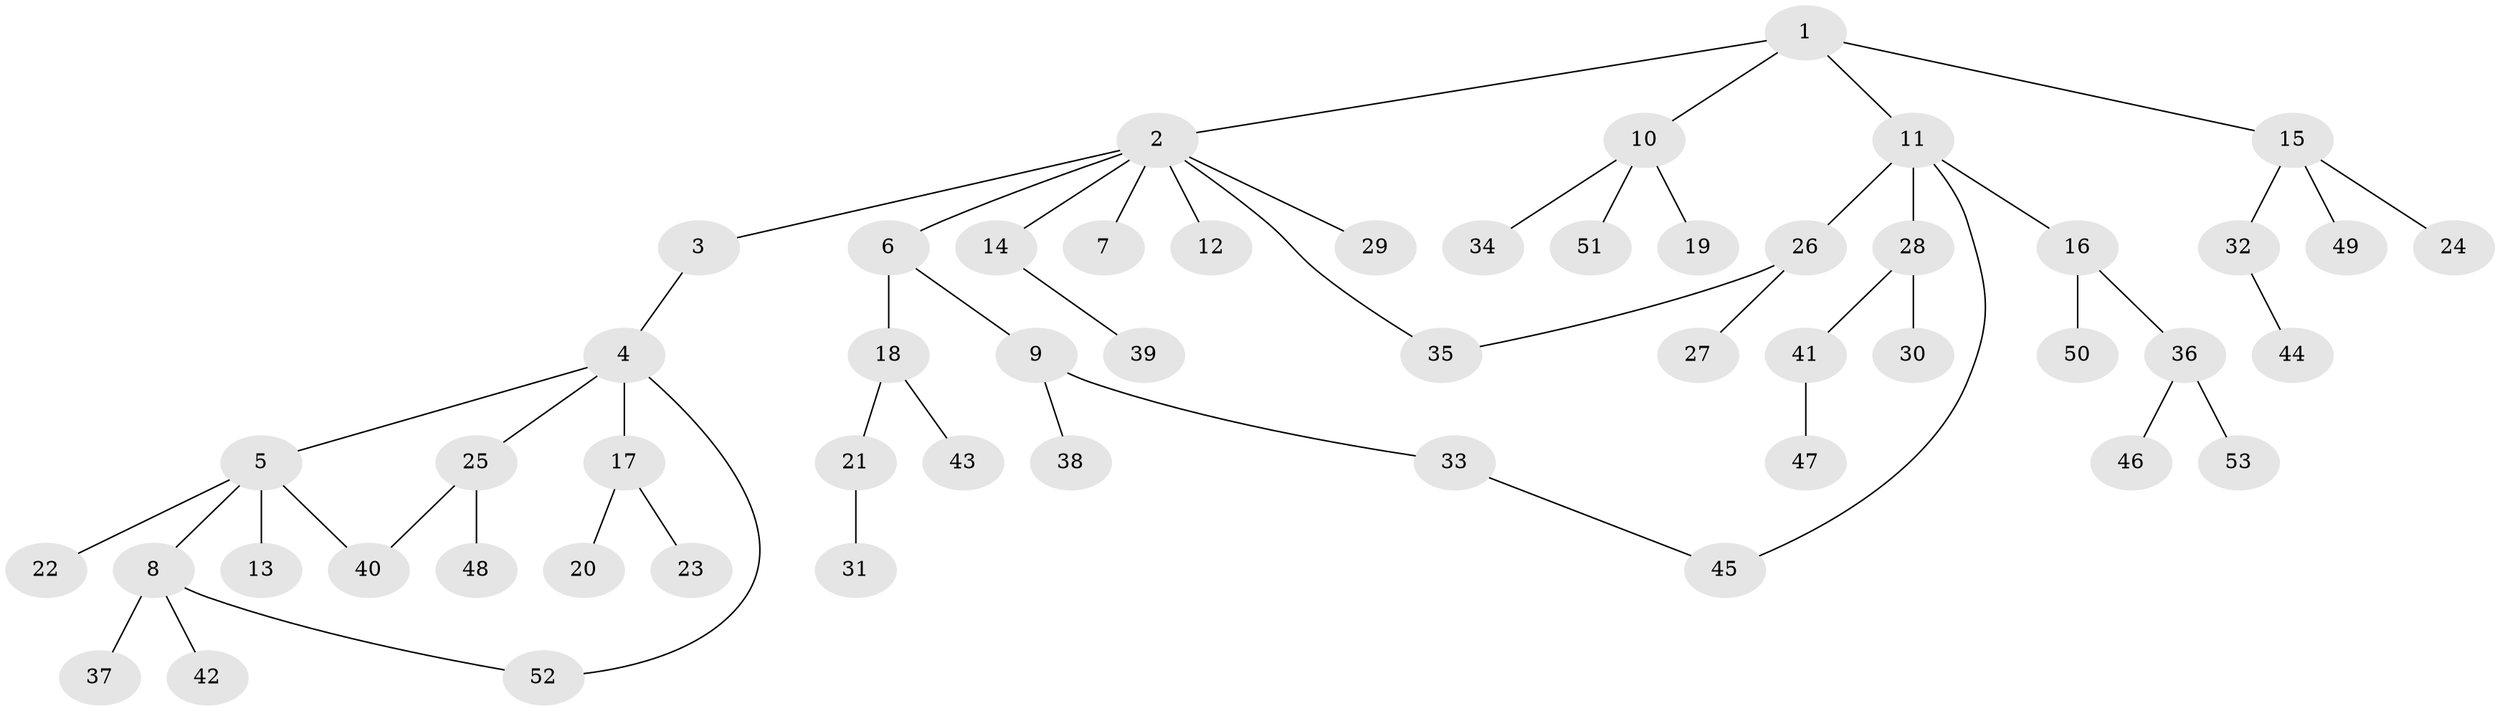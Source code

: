 // Generated by graph-tools (version 1.1) at 2025/13/03/09/25 04:13:25]
// undirected, 53 vertices, 56 edges
graph export_dot {
graph [start="1"]
  node [color=gray90,style=filled];
  1;
  2;
  3;
  4;
  5;
  6;
  7;
  8;
  9;
  10;
  11;
  12;
  13;
  14;
  15;
  16;
  17;
  18;
  19;
  20;
  21;
  22;
  23;
  24;
  25;
  26;
  27;
  28;
  29;
  30;
  31;
  32;
  33;
  34;
  35;
  36;
  37;
  38;
  39;
  40;
  41;
  42;
  43;
  44;
  45;
  46;
  47;
  48;
  49;
  50;
  51;
  52;
  53;
  1 -- 2;
  1 -- 10;
  1 -- 11;
  1 -- 15;
  2 -- 3;
  2 -- 6;
  2 -- 7;
  2 -- 12;
  2 -- 14;
  2 -- 29;
  2 -- 35;
  3 -- 4;
  4 -- 5;
  4 -- 17;
  4 -- 25;
  4 -- 52;
  5 -- 8;
  5 -- 13;
  5 -- 22;
  5 -- 40;
  6 -- 9;
  6 -- 18;
  8 -- 37;
  8 -- 42;
  8 -- 52;
  9 -- 33;
  9 -- 38;
  10 -- 19;
  10 -- 34;
  10 -- 51;
  11 -- 16;
  11 -- 26;
  11 -- 28;
  11 -- 45;
  14 -- 39;
  15 -- 24;
  15 -- 32;
  15 -- 49;
  16 -- 36;
  16 -- 50;
  17 -- 20;
  17 -- 23;
  18 -- 21;
  18 -- 43;
  21 -- 31;
  25 -- 48;
  25 -- 40;
  26 -- 27;
  26 -- 35;
  28 -- 30;
  28 -- 41;
  32 -- 44;
  33 -- 45;
  36 -- 46;
  36 -- 53;
  41 -- 47;
}
